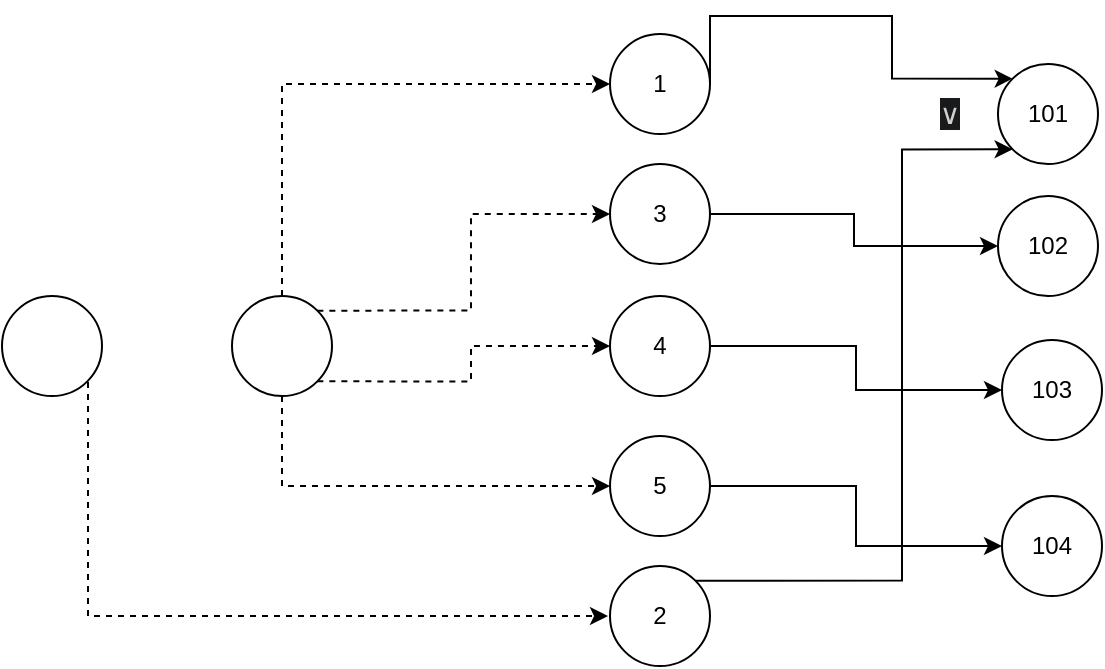 <mxfile version="24.7.17">
  <diagram name="Page-1" id="eqi1fczyGDaJdwPScpwC">
    <mxGraphModel dx="2333" dy="1256" grid="0" gridSize="10" guides="1" tooltips="1" connect="1" arrows="1" fold="1" page="1" pageScale="1" pageWidth="1600" pageHeight="900" math="0" shadow="0">
      <root>
        <mxCell id="0" />
        <mxCell id="1" parent="0" />
        <mxCell id="7Q1-EGk1GcTPiAVf4JhG-2" value="" style="ellipse;whiteSpace=wrap;html=1;aspect=fixed;" vertex="1" parent="1">
          <mxGeometry x="83" y="372" width="50" height="50" as="geometry" />
        </mxCell>
        <mxCell id="7Q1-EGk1GcTPiAVf4JhG-11" style="edgeStyle=orthogonalEdgeStyle;rounded=0;orthogonalLoop=1;jettySize=auto;html=1;exitX=0.5;exitY=1;exitDx=0;exitDy=0;entryX=0;entryY=0.5;entryDx=0;entryDy=0;dashed=1;" edge="1" parent="1" source="7Q1-EGk1GcTPiAVf4JhG-3" target="7Q1-EGk1GcTPiAVf4JhG-10">
          <mxGeometry relative="1" as="geometry" />
        </mxCell>
        <mxCell id="7Q1-EGk1GcTPiAVf4JhG-12" style="edgeStyle=orthogonalEdgeStyle;rounded=0;orthogonalLoop=1;jettySize=auto;html=1;exitX=1;exitY=1;exitDx=0;exitDy=0;entryX=0;entryY=0.5;entryDx=0;entryDy=0;dashed=1;" edge="1" parent="1" source="7Q1-EGk1GcTPiAVf4JhG-3" target="7Q1-EGk1GcTPiAVf4JhG-9">
          <mxGeometry relative="1" as="geometry" />
        </mxCell>
        <mxCell id="7Q1-EGk1GcTPiAVf4JhG-13" style="edgeStyle=orthogonalEdgeStyle;rounded=0;orthogonalLoop=1;jettySize=auto;html=1;exitX=1;exitY=0;exitDx=0;exitDy=0;entryX=0;entryY=0.5;entryDx=0;entryDy=0;dashed=1;" edge="1" parent="1" source="7Q1-EGk1GcTPiAVf4JhG-3" target="7Q1-EGk1GcTPiAVf4JhG-8">
          <mxGeometry relative="1" as="geometry" />
        </mxCell>
        <mxCell id="7Q1-EGk1GcTPiAVf4JhG-14" style="edgeStyle=orthogonalEdgeStyle;rounded=0;orthogonalLoop=1;jettySize=auto;html=1;exitX=0.5;exitY=0;exitDx=0;exitDy=0;entryX=0;entryY=0.5;entryDx=0;entryDy=0;dashed=1;" edge="1" parent="1" source="7Q1-EGk1GcTPiAVf4JhG-3" target="7Q1-EGk1GcTPiAVf4JhG-7">
          <mxGeometry relative="1" as="geometry" />
        </mxCell>
        <mxCell id="7Q1-EGk1GcTPiAVf4JhG-3" value="" style="ellipse;whiteSpace=wrap;html=1;aspect=fixed;" vertex="1" parent="1">
          <mxGeometry x="198" y="372" width="50" height="50" as="geometry" />
        </mxCell>
        <mxCell id="7Q1-EGk1GcTPiAVf4JhG-5" style="edgeStyle=orthogonalEdgeStyle;rounded=0;orthogonalLoop=1;jettySize=auto;html=1;exitX=1;exitY=1;exitDx=0;exitDy=0;dashed=1;" edge="1" parent="1">
          <mxGeometry relative="1" as="geometry">
            <mxPoint x="386" y="532" as="targetPoint" />
            <mxPoint x="126" y="415" as="sourcePoint" />
            <Array as="points">
              <mxPoint x="126" y="532" />
            </Array>
          </mxGeometry>
        </mxCell>
        <mxCell id="7Q1-EGk1GcTPiAVf4JhG-21" style="edgeStyle=orthogonalEdgeStyle;rounded=0;orthogonalLoop=1;jettySize=auto;html=1;exitX=1;exitY=0;exitDx=0;exitDy=0;entryX=0;entryY=1;entryDx=0;entryDy=0;" edge="1" parent="1" source="7Q1-EGk1GcTPiAVf4JhG-6" target="7Q1-EGk1GcTPiAVf4JhG-16">
          <mxGeometry relative="1" as="geometry">
            <Array as="points">
              <mxPoint x="533" y="514" />
              <mxPoint x="533" y="299" />
            </Array>
          </mxGeometry>
        </mxCell>
        <mxCell id="7Q1-EGk1GcTPiAVf4JhG-6" value="2" style="ellipse;whiteSpace=wrap;html=1;aspect=fixed;" vertex="1" parent="1">
          <mxGeometry x="387" y="507" width="50" height="50" as="geometry" />
        </mxCell>
        <mxCell id="7Q1-EGk1GcTPiAVf4JhG-20" style="edgeStyle=orthogonalEdgeStyle;rounded=0;orthogonalLoop=1;jettySize=auto;html=1;exitX=1;exitY=0.5;exitDx=0;exitDy=0;entryX=0;entryY=0;entryDx=0;entryDy=0;" edge="1" parent="1" source="7Q1-EGk1GcTPiAVf4JhG-7" target="7Q1-EGk1GcTPiAVf4JhG-16">
          <mxGeometry relative="1" as="geometry">
            <Array as="points">
              <mxPoint x="437" y="232" />
              <mxPoint x="528" y="232" />
              <mxPoint x="528" y="263" />
            </Array>
          </mxGeometry>
        </mxCell>
        <mxCell id="7Q1-EGk1GcTPiAVf4JhG-7" value="1" style="ellipse;whiteSpace=wrap;html=1;aspect=fixed;" vertex="1" parent="1">
          <mxGeometry x="387" y="241" width="50" height="50" as="geometry" />
        </mxCell>
        <mxCell id="7Q1-EGk1GcTPiAVf4JhG-24" style="edgeStyle=orthogonalEdgeStyle;rounded=0;orthogonalLoop=1;jettySize=auto;html=1;exitX=1;exitY=0.5;exitDx=0;exitDy=0;entryX=0;entryY=0.5;entryDx=0;entryDy=0;" edge="1" parent="1" source="7Q1-EGk1GcTPiAVf4JhG-8" target="7Q1-EGk1GcTPiAVf4JhG-17">
          <mxGeometry relative="1" as="geometry" />
        </mxCell>
        <mxCell id="7Q1-EGk1GcTPiAVf4JhG-8" value="3" style="ellipse;whiteSpace=wrap;html=1;aspect=fixed;" vertex="1" parent="1">
          <mxGeometry x="387" y="306" width="50" height="50" as="geometry" />
        </mxCell>
        <mxCell id="7Q1-EGk1GcTPiAVf4JhG-25" style="edgeStyle=orthogonalEdgeStyle;rounded=0;orthogonalLoop=1;jettySize=auto;html=1;exitX=1;exitY=0.5;exitDx=0;exitDy=0;entryX=0;entryY=0.5;entryDx=0;entryDy=0;" edge="1" parent="1" source="7Q1-EGk1GcTPiAVf4JhG-9" target="7Q1-EGk1GcTPiAVf4JhG-18">
          <mxGeometry relative="1" as="geometry" />
        </mxCell>
        <mxCell id="7Q1-EGk1GcTPiAVf4JhG-9" value="4" style="ellipse;whiteSpace=wrap;html=1;aspect=fixed;" vertex="1" parent="1">
          <mxGeometry x="387" y="372" width="50" height="50" as="geometry" />
        </mxCell>
        <mxCell id="7Q1-EGk1GcTPiAVf4JhG-26" style="edgeStyle=orthogonalEdgeStyle;rounded=0;orthogonalLoop=1;jettySize=auto;html=1;exitX=1;exitY=0.5;exitDx=0;exitDy=0;entryX=0;entryY=0.5;entryDx=0;entryDy=0;" edge="1" parent="1" source="7Q1-EGk1GcTPiAVf4JhG-10" target="7Q1-EGk1GcTPiAVf4JhG-19">
          <mxGeometry relative="1" as="geometry" />
        </mxCell>
        <mxCell id="7Q1-EGk1GcTPiAVf4JhG-10" value="5" style="ellipse;whiteSpace=wrap;html=1;aspect=fixed;" vertex="1" parent="1">
          <mxGeometry x="387" y="442" width="50" height="50" as="geometry" />
        </mxCell>
        <mxCell id="7Q1-EGk1GcTPiAVf4JhG-16" value="101" style="ellipse;whiteSpace=wrap;html=1;aspect=fixed;" vertex="1" parent="1">
          <mxGeometry x="581" y="256" width="50" height="50" as="geometry" />
        </mxCell>
        <mxCell id="7Q1-EGk1GcTPiAVf4JhG-17" value="102" style="ellipse;whiteSpace=wrap;html=1;aspect=fixed;" vertex="1" parent="1">
          <mxGeometry x="581" y="322" width="50" height="50" as="geometry" />
        </mxCell>
        <mxCell id="7Q1-EGk1GcTPiAVf4JhG-18" value="103" style="ellipse;whiteSpace=wrap;html=1;aspect=fixed;" vertex="1" parent="1">
          <mxGeometry x="583" y="394" width="50" height="50" as="geometry" />
        </mxCell>
        <mxCell id="7Q1-EGk1GcTPiAVf4JhG-19" value="104" style="ellipse;whiteSpace=wrap;html=1;aspect=fixed;" vertex="1" parent="1">
          <mxGeometry x="583" y="472" width="50" height="50" as="geometry" />
        </mxCell>
        <mxCell id="7Q1-EGk1GcTPiAVf4JhG-23" value="&lt;span data-darkreader-inline-bgcolor=&quot;&quot; data-darkreader-inline-color=&quot;&quot; style=&quot;color: rgb(211, 207, 202); font-family: sans-serif; font-size: 14px; text-align: start; background-color: rgb(24, 26, 27); --darkreader-inline-color: #c9c5be; --darkreader-inline-bgcolor: #131516;&quot;&gt;∨&lt;/span&gt;" style="text;html=1;align=center;verticalAlign=middle;whiteSpace=wrap;rounded=0;" vertex="1" parent="1">
          <mxGeometry x="527" y="266" width="60" height="30" as="geometry" />
        </mxCell>
      </root>
    </mxGraphModel>
  </diagram>
</mxfile>
